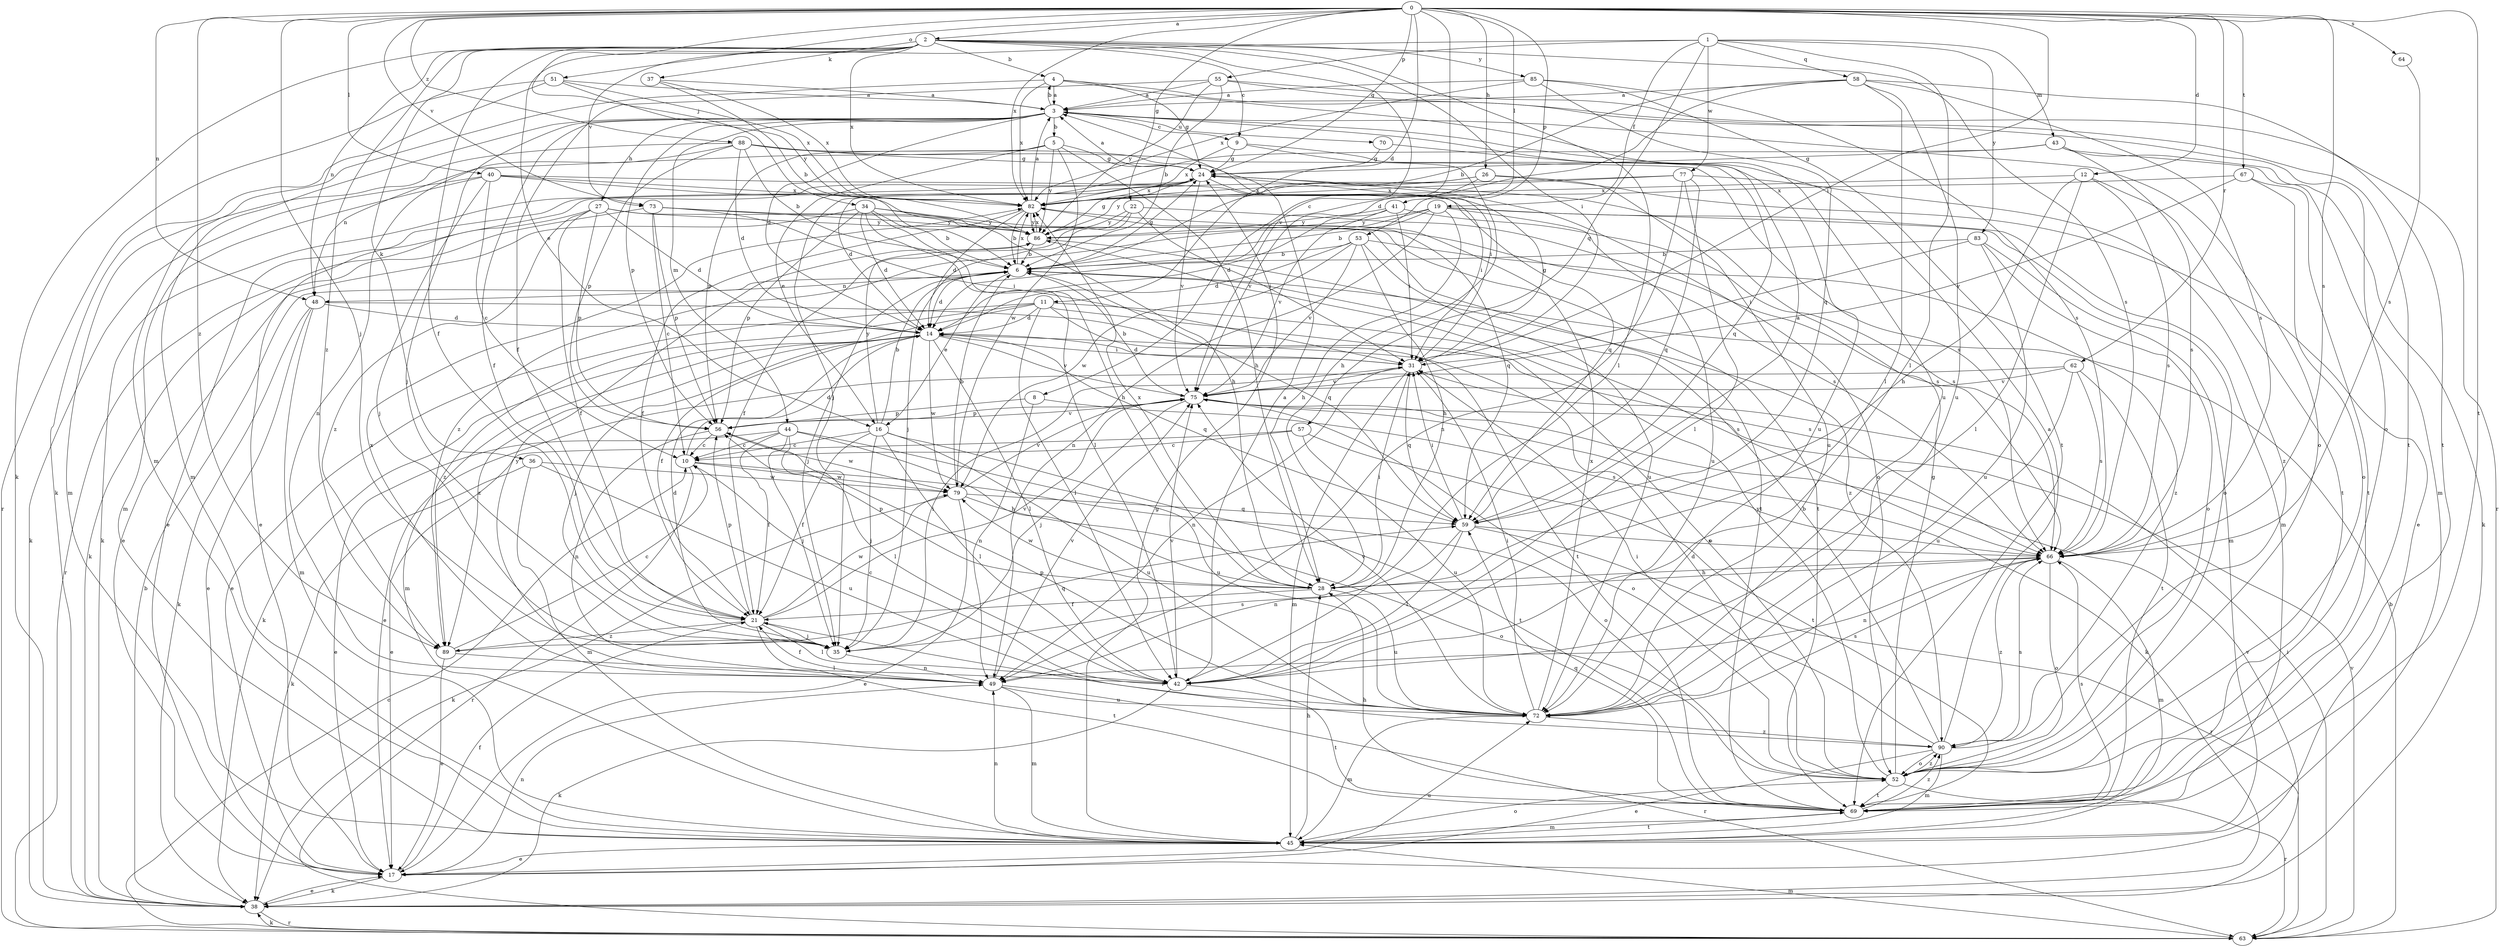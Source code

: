 strict digraph  {
0;
1;
2;
3;
4;
5;
6;
8;
9;
10;
11;
12;
14;
16;
17;
19;
21;
22;
24;
26;
27;
28;
31;
34;
35;
36;
37;
38;
40;
41;
42;
43;
44;
45;
48;
49;
51;
52;
53;
55;
56;
57;
58;
59;
62;
63;
64;
66;
67;
69;
70;
72;
73;
75;
77;
79;
82;
83;
85;
86;
88;
89;
90;
0 -> 2  [label=a];
0 -> 8  [label=c];
0 -> 11  [label=d];
0 -> 12  [label=d];
0 -> 22  [label=g];
0 -> 24  [label=g];
0 -> 26  [label=h];
0 -> 31  [label=i];
0 -> 34  [label=j];
0 -> 35  [label=j];
0 -> 40  [label=l];
0 -> 41  [label=l];
0 -> 48  [label=n];
0 -> 51  [label=o];
0 -> 53  [label=p];
0 -> 62  [label=r];
0 -> 64  [label=s];
0 -> 66  [label=s];
0 -> 67  [label=t];
0 -> 69  [label=t];
0 -> 73  [label=v];
0 -> 82  [label=x];
0 -> 88  [label=z];
0 -> 89  [label=z];
1 -> 19  [label=f];
1 -> 42  [label=l];
1 -> 43  [label=m];
1 -> 55  [label=p];
1 -> 57  [label=q];
1 -> 58  [label=q];
1 -> 73  [label=v];
1 -> 77  [label=w];
1 -> 83  [label=y];
2 -> 4  [label=b];
2 -> 9  [label=c];
2 -> 16  [label=e];
2 -> 21  [label=f];
2 -> 31  [label=i];
2 -> 36  [label=k];
2 -> 37  [label=k];
2 -> 38  [label=k];
2 -> 42  [label=l];
2 -> 48  [label=n];
2 -> 66  [label=s];
2 -> 75  [label=v];
2 -> 82  [label=x];
2 -> 85  [label=y];
2 -> 89  [label=z];
3 -> 4  [label=b];
3 -> 5  [label=b];
3 -> 9  [label=c];
3 -> 14  [label=d];
3 -> 21  [label=f];
3 -> 27  [label=h];
3 -> 35  [label=j];
3 -> 44  [label=m];
3 -> 45  [label=m];
3 -> 52  [label=o];
3 -> 56  [label=p];
3 -> 70  [label=u];
4 -> 3  [label=a];
4 -> 24  [label=g];
4 -> 45  [label=m];
4 -> 69  [label=t];
4 -> 72  [label=u];
4 -> 82  [label=x];
5 -> 16  [label=e];
5 -> 24  [label=g];
5 -> 28  [label=h];
5 -> 48  [label=n];
5 -> 56  [label=p];
5 -> 79  [label=w];
5 -> 86  [label=y];
6 -> 14  [label=d];
6 -> 16  [label=e];
6 -> 24  [label=g];
6 -> 35  [label=j];
6 -> 48  [label=n];
6 -> 59  [label=q];
6 -> 82  [label=x];
8 -> 49  [label=n];
8 -> 56  [label=p];
8 -> 66  [label=s];
9 -> 24  [label=g];
9 -> 28  [label=h];
9 -> 59  [label=q];
9 -> 82  [label=x];
10 -> 14  [label=d];
10 -> 52  [label=o];
10 -> 63  [label=r];
10 -> 79  [label=w];
11 -> 14  [label=d];
11 -> 17  [label=e];
11 -> 21  [label=f];
11 -> 42  [label=l];
11 -> 52  [label=o];
11 -> 66  [label=s];
11 -> 69  [label=t];
11 -> 89  [label=z];
12 -> 28  [label=h];
12 -> 42  [label=l];
12 -> 66  [label=s];
12 -> 69  [label=t];
12 -> 82  [label=x];
14 -> 31  [label=i];
14 -> 35  [label=j];
14 -> 38  [label=k];
14 -> 42  [label=l];
14 -> 45  [label=m];
14 -> 59  [label=q];
14 -> 75  [label=v];
14 -> 79  [label=w];
14 -> 89  [label=z];
16 -> 6  [label=b];
16 -> 10  [label=c];
16 -> 21  [label=f];
16 -> 35  [label=j];
16 -> 42  [label=l];
16 -> 69  [label=t];
16 -> 72  [label=u];
16 -> 86  [label=y];
17 -> 21  [label=f];
17 -> 38  [label=k];
17 -> 49  [label=n];
17 -> 72  [label=u];
19 -> 6  [label=b];
19 -> 28  [label=h];
19 -> 45  [label=m];
19 -> 49  [label=n];
19 -> 52  [label=o];
19 -> 72  [label=u];
19 -> 86  [label=y];
19 -> 89  [label=z];
21 -> 35  [label=j];
21 -> 42  [label=l];
21 -> 56  [label=p];
21 -> 69  [label=t];
21 -> 75  [label=v];
21 -> 79  [label=w];
21 -> 89  [label=z];
22 -> 21  [label=f];
22 -> 31  [label=i];
22 -> 35  [label=j];
22 -> 66  [label=s];
22 -> 86  [label=y];
24 -> 3  [label=a];
24 -> 14  [label=d];
24 -> 17  [label=e];
24 -> 31  [label=i];
24 -> 38  [label=k];
24 -> 52  [label=o];
24 -> 75  [label=v];
24 -> 82  [label=x];
26 -> 17  [label=e];
26 -> 72  [label=u];
26 -> 75  [label=v];
26 -> 82  [label=x];
26 -> 86  [label=y];
27 -> 14  [label=d];
27 -> 21  [label=f];
27 -> 56  [label=p];
27 -> 63  [label=r];
27 -> 69  [label=t];
27 -> 86  [label=y];
27 -> 89  [label=z];
28 -> 21  [label=f];
28 -> 31  [label=i];
28 -> 56  [label=p];
28 -> 72  [label=u];
28 -> 79  [label=w];
28 -> 82  [label=x];
31 -> 14  [label=d];
31 -> 24  [label=g];
31 -> 45  [label=m];
31 -> 49  [label=n];
31 -> 59  [label=q];
31 -> 75  [label=v];
34 -> 6  [label=b];
34 -> 14  [label=d];
34 -> 17  [label=e];
34 -> 28  [label=h];
34 -> 42  [label=l];
34 -> 56  [label=p];
34 -> 66  [label=s];
34 -> 86  [label=y];
35 -> 14  [label=d];
35 -> 31  [label=i];
35 -> 49  [label=n];
35 -> 66  [label=s];
36 -> 38  [label=k];
36 -> 45  [label=m];
36 -> 72  [label=u];
36 -> 79  [label=w];
37 -> 3  [label=a];
37 -> 6  [label=b];
37 -> 82  [label=x];
38 -> 6  [label=b];
38 -> 17  [label=e];
38 -> 63  [label=r];
38 -> 75  [label=v];
40 -> 10  [label=c];
40 -> 28  [label=h];
40 -> 35  [label=j];
40 -> 38  [label=k];
40 -> 45  [label=m];
40 -> 59  [label=q];
40 -> 82  [label=x];
41 -> 14  [label=d];
41 -> 31  [label=i];
41 -> 66  [label=s];
41 -> 75  [label=v];
41 -> 86  [label=y];
42 -> 3  [label=a];
42 -> 10  [label=c];
42 -> 38  [label=k];
42 -> 69  [label=t];
42 -> 75  [label=v];
43 -> 24  [label=g];
43 -> 35  [label=j];
43 -> 38  [label=k];
43 -> 45  [label=m];
43 -> 66  [label=s];
44 -> 10  [label=c];
44 -> 17  [label=e];
44 -> 21  [label=f];
44 -> 28  [label=h];
44 -> 35  [label=j];
44 -> 42  [label=l];
44 -> 72  [label=u];
45 -> 17  [label=e];
45 -> 24  [label=g];
45 -> 28  [label=h];
45 -> 49  [label=n];
45 -> 52  [label=o];
45 -> 69  [label=t];
48 -> 14  [label=d];
48 -> 17  [label=e];
48 -> 38  [label=k];
48 -> 45  [label=m];
48 -> 66  [label=s];
49 -> 21  [label=f];
49 -> 45  [label=m];
49 -> 63  [label=r];
49 -> 72  [label=u];
49 -> 75  [label=v];
49 -> 82  [label=x];
49 -> 86  [label=y];
51 -> 3  [label=a];
51 -> 38  [label=k];
51 -> 63  [label=r];
51 -> 82  [label=x];
51 -> 86  [label=y];
52 -> 14  [label=d];
52 -> 24  [label=g];
52 -> 63  [label=r];
52 -> 69  [label=t];
52 -> 86  [label=y];
52 -> 90  [label=z];
53 -> 6  [label=b];
53 -> 14  [label=d];
53 -> 28  [label=h];
53 -> 72  [label=u];
53 -> 75  [label=v];
53 -> 79  [label=w];
53 -> 90  [label=z];
55 -> 3  [label=a];
55 -> 6  [label=b];
55 -> 21  [label=f];
55 -> 52  [label=o];
55 -> 69  [label=t];
55 -> 86  [label=y];
56 -> 10  [label=c];
56 -> 49  [label=n];
56 -> 75  [label=v];
56 -> 79  [label=w];
57 -> 10  [label=c];
57 -> 17  [label=e];
57 -> 69  [label=t];
57 -> 72  [label=u];
58 -> 3  [label=a];
58 -> 6  [label=b];
58 -> 14  [label=d];
58 -> 42  [label=l];
58 -> 63  [label=r];
58 -> 66  [label=s];
58 -> 72  [label=u];
59 -> 3  [label=a];
59 -> 31  [label=i];
59 -> 42  [label=l];
59 -> 49  [label=n];
59 -> 63  [label=r];
59 -> 66  [label=s];
62 -> 17  [label=e];
62 -> 66  [label=s];
62 -> 69  [label=t];
62 -> 72  [label=u];
62 -> 75  [label=v];
63 -> 6  [label=b];
63 -> 10  [label=c];
63 -> 31  [label=i];
63 -> 38  [label=k];
63 -> 45  [label=m];
63 -> 75  [label=v];
64 -> 66  [label=s];
66 -> 28  [label=h];
66 -> 45  [label=m];
66 -> 49  [label=n];
66 -> 52  [label=o];
66 -> 90  [label=z];
67 -> 52  [label=o];
67 -> 69  [label=t];
67 -> 75  [label=v];
67 -> 82  [label=x];
69 -> 28  [label=h];
69 -> 45  [label=m];
69 -> 59  [label=q];
69 -> 66  [label=s];
69 -> 90  [label=z];
70 -> 24  [label=g];
70 -> 72  [label=u];
72 -> 31  [label=i];
72 -> 45  [label=m];
72 -> 56  [label=p];
72 -> 66  [label=s];
72 -> 75  [label=v];
72 -> 82  [label=x];
72 -> 90  [label=z];
73 -> 10  [label=c];
73 -> 31  [label=i];
73 -> 38  [label=k];
73 -> 56  [label=p];
73 -> 69  [label=t];
73 -> 86  [label=y];
75 -> 6  [label=b];
75 -> 35  [label=j];
75 -> 38  [label=k];
75 -> 52  [label=o];
75 -> 56  [label=p];
77 -> 17  [label=e];
77 -> 42  [label=l];
77 -> 49  [label=n];
77 -> 59  [label=q];
77 -> 82  [label=x];
77 -> 90  [label=z];
79 -> 6  [label=b];
79 -> 17  [label=e];
79 -> 38  [label=k];
79 -> 52  [label=o];
79 -> 59  [label=q];
79 -> 75  [label=v];
82 -> 3  [label=a];
82 -> 6  [label=b];
82 -> 14  [label=d];
82 -> 21  [label=f];
82 -> 59  [label=q];
82 -> 86  [label=y];
83 -> 6  [label=b];
83 -> 31  [label=i];
83 -> 45  [label=m];
83 -> 52  [label=o];
83 -> 72  [label=u];
85 -> 3  [label=a];
85 -> 59  [label=q];
85 -> 66  [label=s];
85 -> 69  [label=t];
85 -> 82  [label=x];
86 -> 6  [label=b];
86 -> 24  [label=g];
86 -> 82  [label=x];
86 -> 90  [label=z];
88 -> 6  [label=b];
88 -> 14  [label=d];
88 -> 24  [label=g];
88 -> 31  [label=i];
88 -> 45  [label=m];
88 -> 49  [label=n];
88 -> 56  [label=p];
88 -> 66  [label=s];
89 -> 10  [label=c];
89 -> 17  [label=e];
89 -> 42  [label=l];
89 -> 59  [label=q];
90 -> 3  [label=a];
90 -> 6  [label=b];
90 -> 17  [label=e];
90 -> 21  [label=f];
90 -> 31  [label=i];
90 -> 45  [label=m];
90 -> 52  [label=o];
90 -> 66  [label=s];
}
